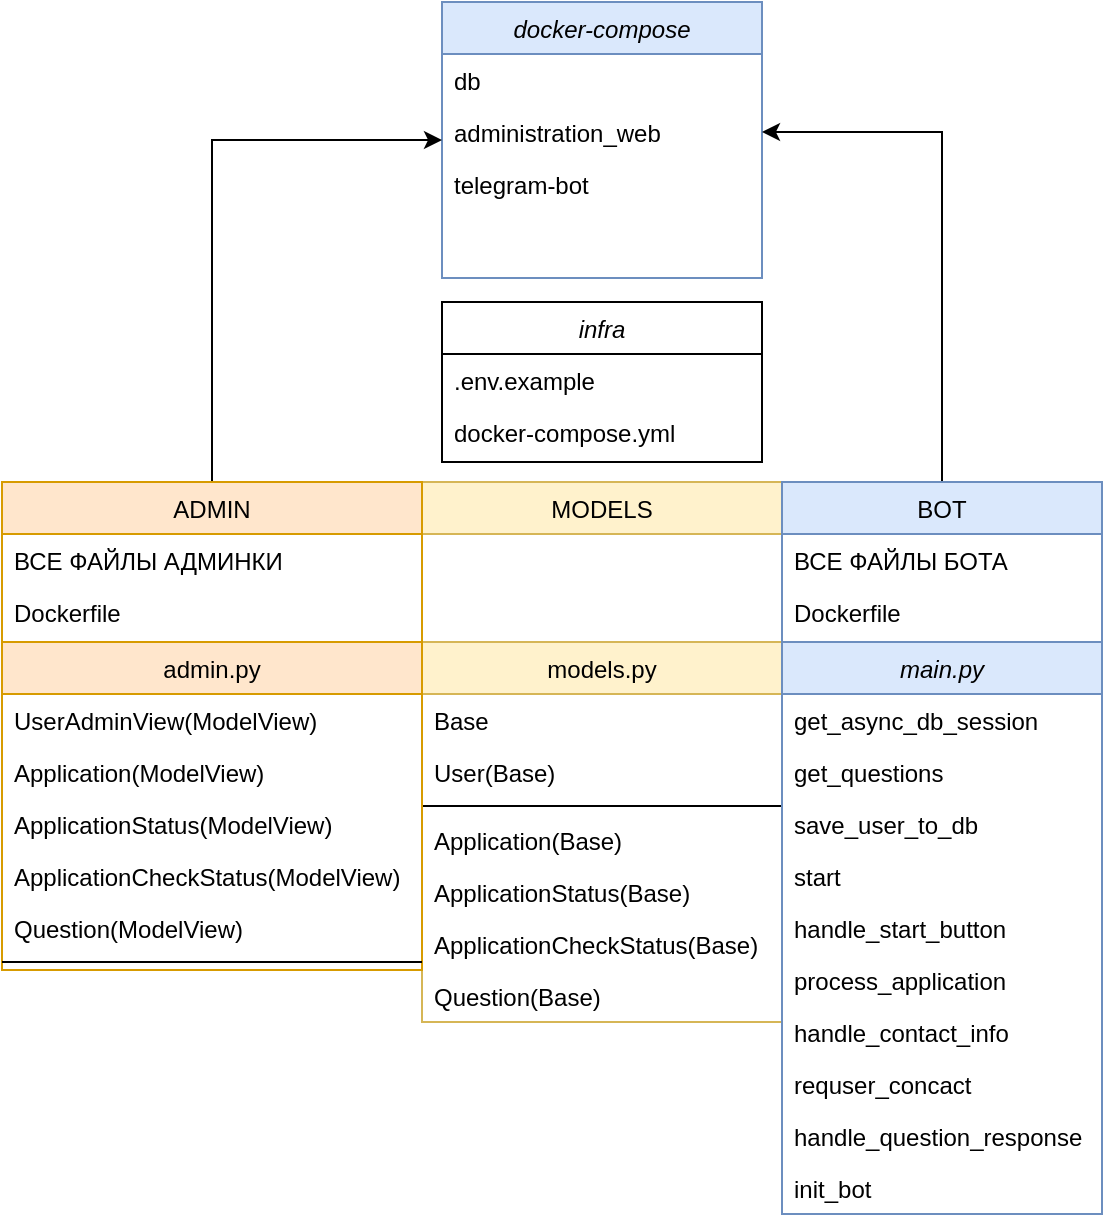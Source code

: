 <mxfile version="24.8.3">
  <diagram id="C5RBs43oDa-KdzZeNtuy" name="Page-1">
    <mxGraphModel dx="2261" dy="1936" grid="1" gridSize="10" guides="1" tooltips="1" connect="1" arrows="1" fold="1" page="1" pageScale="1" pageWidth="827" pageHeight="1169" math="0" shadow="0">
      <root>
        <mxCell id="WIyWlLk6GJQsqaUBKTNV-0" />
        <mxCell id="WIyWlLk6GJQsqaUBKTNV-1" parent="WIyWlLk6GJQsqaUBKTNV-0" />
        <object label="models.py" models.py="" id="zkfFHV4jXpPFQw0GAbJ--17">
          <mxCell style="swimlane;fontStyle=0;align=center;verticalAlign=top;childLayout=stackLayout;horizontal=1;startSize=26;horizontalStack=0;resizeParent=1;resizeLast=0;collapsible=1;marginBottom=0;rounded=0;shadow=0;strokeWidth=1;fillColor=#fff2cc;strokeColor=#d6b656;" parent="WIyWlLk6GJQsqaUBKTNV-1" vertex="1">
            <mxGeometry x="130" width="180" height="190" as="geometry">
              <mxRectangle x="550" y="140" width="160" height="26" as="alternateBounds" />
            </mxGeometry>
          </mxCell>
        </object>
        <mxCell id="zkfFHV4jXpPFQw0GAbJ--18" value="Base" style="text;align=left;verticalAlign=top;spacingLeft=4;spacingRight=4;overflow=hidden;rotatable=0;points=[[0,0.5],[1,0.5]];portConstraint=eastwest;" parent="zkfFHV4jXpPFQw0GAbJ--17" vertex="1">
          <mxGeometry y="26" width="180" height="26" as="geometry" />
        </mxCell>
        <mxCell id="zkfFHV4jXpPFQw0GAbJ--19" value="User(Base)" style="text;align=left;verticalAlign=top;spacingLeft=4;spacingRight=4;overflow=hidden;rotatable=0;points=[[0,0.5],[1,0.5]];portConstraint=eastwest;rounded=0;shadow=0;html=0;" parent="zkfFHV4jXpPFQw0GAbJ--17" vertex="1">
          <mxGeometry y="52" width="180" height="26" as="geometry" />
        </mxCell>
        <mxCell id="zkfFHV4jXpPFQw0GAbJ--23" value="" style="line;html=1;strokeWidth=1;align=left;verticalAlign=middle;spacingTop=-1;spacingLeft=3;spacingRight=3;rotatable=0;labelPosition=right;points=[];portConstraint=eastwest;" parent="zkfFHV4jXpPFQw0GAbJ--17" vertex="1">
          <mxGeometry y="78" width="180" height="8" as="geometry" />
        </mxCell>
        <mxCell id="zkfFHV4jXpPFQw0GAbJ--20" value="Application(Base)" style="text;align=left;verticalAlign=top;spacingLeft=4;spacingRight=4;overflow=hidden;rotatable=0;points=[[0,0.5],[1,0.5]];portConstraint=eastwest;rounded=0;shadow=0;html=0;" parent="zkfFHV4jXpPFQw0GAbJ--17" vertex="1">
          <mxGeometry y="86" width="180" height="26" as="geometry" />
        </mxCell>
        <mxCell id="zkfFHV4jXpPFQw0GAbJ--21" value="ApplicationStatus(Base)" style="text;align=left;verticalAlign=top;spacingLeft=4;spacingRight=4;overflow=hidden;rotatable=0;points=[[0,0.5],[1,0.5]];portConstraint=eastwest;rounded=0;shadow=0;html=0;" parent="zkfFHV4jXpPFQw0GAbJ--17" vertex="1">
          <mxGeometry y="112" width="180" height="26" as="geometry" />
        </mxCell>
        <mxCell id="zkfFHV4jXpPFQw0GAbJ--22" value="ApplicationCheckStatus(Base)" style="text;align=left;verticalAlign=top;spacingLeft=4;spacingRight=4;overflow=hidden;rotatable=0;points=[[0,0.5],[1,0.5]];portConstraint=eastwest;rounded=0;shadow=0;html=0;" parent="zkfFHV4jXpPFQw0GAbJ--17" vertex="1">
          <mxGeometry y="138" width="180" height="26" as="geometry" />
        </mxCell>
        <mxCell id="zkfFHV4jXpPFQw0GAbJ--24" value="Question(Base)" style="text;align=left;verticalAlign=top;spacingLeft=4;spacingRight=4;overflow=hidden;rotatable=0;points=[[0,0.5],[1,0.5]];portConstraint=eastwest;" parent="zkfFHV4jXpPFQw0GAbJ--17" vertex="1">
          <mxGeometry y="164" width="180" height="26" as="geometry" />
        </mxCell>
        <object label="admin.py" models.py="" id="CAvU_40SLHTt-p6IWMHd-3">
          <mxCell style="swimlane;fontStyle=0;align=center;verticalAlign=top;childLayout=stackLayout;horizontal=1;startSize=26;horizontalStack=0;resizeParent=1;resizeLast=0;collapsible=1;marginBottom=0;rounded=0;shadow=0;strokeWidth=1;fillColor=#ffe6cc;strokeColor=#d79b00;" parent="WIyWlLk6GJQsqaUBKTNV-1" vertex="1">
            <mxGeometry x="-80" width="210" height="164" as="geometry">
              <mxRectangle x="550" y="140" width="160" height="26" as="alternateBounds" />
            </mxGeometry>
          </mxCell>
        </object>
        <mxCell id="CAvU_40SLHTt-p6IWMHd-4" value="UserAdminView(ModelView)" style="text;align=left;verticalAlign=top;spacingLeft=4;spacingRight=4;overflow=hidden;rotatable=0;points=[[0,0.5],[1,0.5]];portConstraint=eastwest;" parent="CAvU_40SLHTt-p6IWMHd-3" vertex="1">
          <mxGeometry y="26" width="210" height="26" as="geometry" />
        </mxCell>
        <mxCell id="CAvU_40SLHTt-p6IWMHd-9" value="Application(ModelView)" style="text;align=left;verticalAlign=top;spacingLeft=4;spacingRight=4;overflow=hidden;rotatable=0;points=[[0,0.5],[1,0.5]];portConstraint=eastwest;" parent="CAvU_40SLHTt-p6IWMHd-3" vertex="1">
          <mxGeometry y="52" width="210" height="26" as="geometry" />
        </mxCell>
        <mxCell id="CAvU_40SLHTt-p6IWMHd-13" value="ApplicationStatus(ModelView)" style="text;align=left;verticalAlign=top;spacingLeft=4;spacingRight=4;overflow=hidden;rotatable=0;points=[[0,0.5],[1,0.5]];portConstraint=eastwest;rounded=0;shadow=0;html=0;" parent="CAvU_40SLHTt-p6IWMHd-3" vertex="1">
          <mxGeometry y="78" width="210" height="26" as="geometry" />
        </mxCell>
        <mxCell id="CAvU_40SLHTt-p6IWMHd-14" value="ApplicationCheckStatus(ModelView)" style="text;align=left;verticalAlign=top;spacingLeft=4;spacingRight=4;overflow=hidden;rotatable=0;points=[[0,0.5],[1,0.5]];portConstraint=eastwest;rounded=0;shadow=0;html=0;" parent="CAvU_40SLHTt-p6IWMHd-3" vertex="1">
          <mxGeometry y="104" width="210" height="26" as="geometry" />
        </mxCell>
        <mxCell id="CAvU_40SLHTt-p6IWMHd-15" value="Question(ModelView)" style="text;align=left;verticalAlign=top;spacingLeft=4;spacingRight=4;overflow=hidden;rotatable=0;points=[[0,0.5],[1,0.5]];portConstraint=eastwest;" parent="CAvU_40SLHTt-p6IWMHd-3" vertex="1">
          <mxGeometry y="130" width="210" height="26" as="geometry" />
        </mxCell>
        <mxCell id="CAvU_40SLHTt-p6IWMHd-10" value="" style="line;html=1;strokeWidth=1;align=left;verticalAlign=middle;spacingTop=-1;spacingLeft=3;spacingRight=3;rotatable=0;labelPosition=right;points=[];portConstraint=eastwest;" parent="CAvU_40SLHTt-p6IWMHd-3" vertex="1">
          <mxGeometry y="156" width="210" height="8" as="geometry" />
        </mxCell>
        <mxCell id="CAvU_40SLHTt-p6IWMHd-17" value="main.py" style="swimlane;fontStyle=2;align=center;verticalAlign=top;childLayout=stackLayout;horizontal=1;startSize=26;horizontalStack=0;resizeParent=1;resizeLast=0;collapsible=1;marginBottom=0;rounded=0;shadow=0;strokeWidth=1;fillColor=#dae8fc;strokeColor=#6c8ebf;" parent="WIyWlLk6GJQsqaUBKTNV-1" vertex="1">
          <mxGeometry x="310" width="160" height="286" as="geometry">
            <mxRectangle x="230" y="140" width="160" height="26" as="alternateBounds" />
          </mxGeometry>
        </mxCell>
        <mxCell id="CAvU_40SLHTt-p6IWMHd-24" value="get_async_db_session" style="text;align=left;verticalAlign=top;spacingLeft=4;spacingRight=4;overflow=hidden;rotatable=0;points=[[0,0.5],[1,0.5]];portConstraint=eastwest;" parent="CAvU_40SLHTt-p6IWMHd-17" vertex="1">
          <mxGeometry y="26" width="160" height="26" as="geometry" />
        </mxCell>
        <mxCell id="z-95PJJAZoojqxEaZamN-11" value="get_questions" style="text;align=left;verticalAlign=top;spacingLeft=4;spacingRight=4;overflow=hidden;rotatable=0;points=[[0,0.5],[1,0.5]];portConstraint=eastwest;" parent="CAvU_40SLHTt-p6IWMHd-17" vertex="1">
          <mxGeometry y="52" width="160" height="26" as="geometry" />
        </mxCell>
        <mxCell id="z-95PJJAZoojqxEaZamN-12" value="save_user_to_db" style="text;align=left;verticalAlign=top;spacingLeft=4;spacingRight=4;overflow=hidden;rotatable=0;points=[[0,0.5],[1,0.5]];portConstraint=eastwest;" parent="CAvU_40SLHTt-p6IWMHd-17" vertex="1">
          <mxGeometry y="78" width="160" height="26" as="geometry" />
        </mxCell>
        <mxCell id="z-95PJJAZoojqxEaZamN-13" value="start" style="text;align=left;verticalAlign=top;spacingLeft=4;spacingRight=4;overflow=hidden;rotatable=0;points=[[0,0.5],[1,0.5]];portConstraint=eastwest;" parent="CAvU_40SLHTt-p6IWMHd-17" vertex="1">
          <mxGeometry y="104" width="160" height="26" as="geometry" />
        </mxCell>
        <mxCell id="z-95PJJAZoojqxEaZamN-14" value="handle_start_button" style="text;align=left;verticalAlign=top;spacingLeft=4;spacingRight=4;overflow=hidden;rotatable=0;points=[[0,0.5],[1,0.5]];portConstraint=eastwest;" parent="CAvU_40SLHTt-p6IWMHd-17" vertex="1">
          <mxGeometry y="130" width="160" height="26" as="geometry" />
        </mxCell>
        <mxCell id="z-95PJJAZoojqxEaZamN-15" value="process_application" style="text;align=left;verticalAlign=top;spacingLeft=4;spacingRight=4;overflow=hidden;rotatable=0;points=[[0,0.5],[1,0.5]];portConstraint=eastwest;" parent="CAvU_40SLHTt-p6IWMHd-17" vertex="1">
          <mxGeometry y="156" width="160" height="26" as="geometry" />
        </mxCell>
        <mxCell id="z-95PJJAZoojqxEaZamN-16" value="handle_contact_info" style="text;align=left;verticalAlign=top;spacingLeft=4;spacingRight=4;overflow=hidden;rotatable=0;points=[[0,0.5],[1,0.5]];portConstraint=eastwest;" parent="CAvU_40SLHTt-p6IWMHd-17" vertex="1">
          <mxGeometry y="182" width="160" height="26" as="geometry" />
        </mxCell>
        <mxCell id="z-95PJJAZoojqxEaZamN-17" value="requser_concact" style="text;align=left;verticalAlign=top;spacingLeft=4;spacingRight=4;overflow=hidden;rotatable=0;points=[[0,0.5],[1,0.5]];portConstraint=eastwest;" parent="CAvU_40SLHTt-p6IWMHd-17" vertex="1">
          <mxGeometry y="208" width="160" height="26" as="geometry" />
        </mxCell>
        <mxCell id="z-95PJJAZoojqxEaZamN-18" value="handle_question_response" style="text;align=left;verticalAlign=top;spacingLeft=4;spacingRight=4;overflow=hidden;rotatable=0;points=[[0,0.5],[1,0.5]];portConstraint=eastwest;" parent="CAvU_40SLHTt-p6IWMHd-17" vertex="1">
          <mxGeometry y="234" width="160" height="26" as="geometry" />
        </mxCell>
        <mxCell id="z-95PJJAZoojqxEaZamN-19" value="init_bot" style="text;align=left;verticalAlign=top;spacingLeft=4;spacingRight=4;overflow=hidden;rotatable=0;points=[[0,0.5],[1,0.5]];portConstraint=eastwest;" parent="CAvU_40SLHTt-p6IWMHd-17" vertex="1">
          <mxGeometry y="260" width="160" height="26" as="geometry" />
        </mxCell>
        <mxCell id="CAvU_40SLHTt-p6IWMHd-25" value="infra" style="swimlane;fontStyle=2;align=center;verticalAlign=top;childLayout=stackLayout;horizontal=1;startSize=26;horizontalStack=0;resizeParent=1;resizeLast=0;collapsible=1;marginBottom=0;rounded=0;shadow=0;strokeWidth=1;" parent="WIyWlLk6GJQsqaUBKTNV-1" vertex="1">
          <mxGeometry x="140" y="-170" width="160" height="80" as="geometry">
            <mxRectangle x="230" y="140" width="160" height="26" as="alternateBounds" />
          </mxGeometry>
        </mxCell>
        <mxCell id="CAvU_40SLHTt-p6IWMHd-26" value=".env.example" style="text;align=left;verticalAlign=top;spacingLeft=4;spacingRight=4;overflow=hidden;rotatable=0;points=[[0,0.5],[1,0.5]];portConstraint=eastwest;" parent="CAvU_40SLHTt-p6IWMHd-25" vertex="1">
          <mxGeometry y="26" width="160" height="26" as="geometry" />
        </mxCell>
        <mxCell id="CAvU_40SLHTt-p6IWMHd-27" value="docker-compose.yml" style="text;align=left;verticalAlign=top;spacingLeft=4;spacingRight=4;overflow=hidden;rotatable=0;points=[[0,0.5],[1,0.5]];portConstraint=eastwest;" parent="CAvU_40SLHTt-p6IWMHd-25" vertex="1">
          <mxGeometry y="52" width="160" height="26" as="geometry" />
        </mxCell>
        <mxCell id="z-95PJJAZoojqxEaZamN-0" value="docker-compose" style="swimlane;fontStyle=2;align=center;verticalAlign=top;childLayout=stackLayout;horizontal=1;startSize=26;horizontalStack=0;resizeParent=1;resizeLast=0;collapsible=1;marginBottom=0;rounded=0;shadow=0;strokeWidth=1;fillColor=#dae8fc;strokeColor=#6c8ebf;" parent="WIyWlLk6GJQsqaUBKTNV-1" vertex="1">
          <mxGeometry x="140" y="-320" width="160" height="138" as="geometry">
            <mxRectangle x="230" y="140" width="160" height="26" as="alternateBounds" />
          </mxGeometry>
        </mxCell>
        <mxCell id="z-95PJJAZoojqxEaZamN-1" value="db" style="text;align=left;verticalAlign=top;spacingLeft=4;spacingRight=4;overflow=hidden;rotatable=0;points=[[0,0.5],[1,0.5]];portConstraint=eastwest;" parent="z-95PJJAZoojqxEaZamN-0" vertex="1">
          <mxGeometry y="26" width="160" height="26" as="geometry" />
        </mxCell>
        <mxCell id="z-95PJJAZoojqxEaZamN-2" value="administration_web" style="text;align=left;verticalAlign=top;spacingLeft=4;spacingRight=4;overflow=hidden;rotatable=0;points=[[0,0.5],[1,0.5]];portConstraint=eastwest;" parent="z-95PJJAZoojqxEaZamN-0" vertex="1">
          <mxGeometry y="52" width="160" height="26" as="geometry" />
        </mxCell>
        <mxCell id="z-95PJJAZoojqxEaZamN-3" value="telegram-bot" style="text;align=left;verticalAlign=top;spacingLeft=4;spacingRight=4;overflow=hidden;rotatable=0;points=[[0,0.5],[1,0.5]];portConstraint=eastwest;" parent="z-95PJJAZoojqxEaZamN-0" vertex="1">
          <mxGeometry y="78" width="160" height="26" as="geometry" />
        </mxCell>
        <object label="MODELS" models.py="" id="B64S4Pj46e-Hf1Z9Uk0C-3">
          <mxCell style="swimlane;fontStyle=0;align=center;verticalAlign=top;childLayout=stackLayout;horizontal=1;startSize=26;horizontalStack=0;resizeParent=1;resizeLast=0;collapsible=1;marginBottom=0;rounded=0;shadow=0;strokeWidth=1;fillColor=#fff2cc;strokeColor=#d6b656;" vertex="1" parent="WIyWlLk6GJQsqaUBKTNV-1">
            <mxGeometry x="130" y="-80" width="180" height="80" as="geometry">
              <mxRectangle x="550" y="140" width="160" height="26" as="alternateBounds" />
            </mxGeometry>
          </mxCell>
        </object>
        <mxCell id="B64S4Pj46e-Hf1Z9Uk0C-21" style="edgeStyle=orthogonalEdgeStyle;rounded=0;orthogonalLoop=1;jettySize=auto;html=1;exitX=0.5;exitY=0;exitDx=0;exitDy=0;entryX=1;entryY=0.5;entryDx=0;entryDy=0;" edge="1" parent="WIyWlLk6GJQsqaUBKTNV-1" source="B64S4Pj46e-Hf1Z9Uk0C-13" target="z-95PJJAZoojqxEaZamN-2">
          <mxGeometry relative="1" as="geometry" />
        </mxCell>
        <object label="BOT" models.py="" id="B64S4Pj46e-Hf1Z9Uk0C-13">
          <mxCell style="swimlane;fontStyle=0;align=center;verticalAlign=top;childLayout=stackLayout;horizontal=1;startSize=26;horizontalStack=0;resizeParent=1;resizeLast=0;collapsible=1;marginBottom=0;rounded=0;shadow=0;strokeWidth=1;fillColor=#dae8fc;strokeColor=#6c8ebf;" vertex="1" parent="WIyWlLk6GJQsqaUBKTNV-1">
            <mxGeometry x="310" y="-80" width="160" height="80" as="geometry">
              <mxRectangle x="550" y="140" width="160" height="26" as="alternateBounds" />
            </mxGeometry>
          </mxCell>
        </object>
        <mxCell id="B64S4Pj46e-Hf1Z9Uk0C-14" value="ВСЕ ФАЙЛЫ БОТА" style="text;align=left;verticalAlign=top;spacingLeft=4;spacingRight=4;overflow=hidden;rotatable=0;points=[[0,0.5],[1,0.5]];portConstraint=eastwest;" vertex="1" parent="B64S4Pj46e-Hf1Z9Uk0C-13">
          <mxGeometry y="26" width="160" height="26" as="geometry" />
        </mxCell>
        <mxCell id="CAvU_40SLHTt-p6IWMHd-28" value="Dockerfile" style="text;align=left;verticalAlign=top;spacingLeft=4;spacingRight=4;overflow=hidden;rotatable=0;points=[[0,0.5],[1,0.5]];portConstraint=eastwest;" parent="B64S4Pj46e-Hf1Z9Uk0C-13" vertex="1">
          <mxGeometry y="52" width="160" height="26" as="geometry" />
        </mxCell>
        <mxCell id="B64S4Pj46e-Hf1Z9Uk0C-20" style="edgeStyle=orthogonalEdgeStyle;rounded=0;orthogonalLoop=1;jettySize=auto;html=1;exitX=0.5;exitY=0;exitDx=0;exitDy=0;entryX=0;entryY=0.5;entryDx=0;entryDy=0;" edge="1" parent="WIyWlLk6GJQsqaUBKTNV-1" source="B64S4Pj46e-Hf1Z9Uk0C-16" target="z-95PJJAZoojqxEaZamN-0">
          <mxGeometry relative="1" as="geometry" />
        </mxCell>
        <object label="ADMIN" models.py="" id="B64S4Pj46e-Hf1Z9Uk0C-16">
          <mxCell style="swimlane;fontStyle=0;align=center;verticalAlign=top;childLayout=stackLayout;horizontal=1;startSize=26;horizontalStack=0;resizeParent=1;resizeLast=0;collapsible=1;marginBottom=0;rounded=0;shadow=0;strokeWidth=1;fillColor=#ffe6cc;strokeColor=#d79b00;" vertex="1" parent="WIyWlLk6GJQsqaUBKTNV-1">
            <mxGeometry x="-80" y="-80" width="210" height="80" as="geometry">
              <mxRectangle x="550" y="140" width="160" height="26" as="alternateBounds" />
            </mxGeometry>
          </mxCell>
        </object>
        <mxCell id="B64S4Pj46e-Hf1Z9Uk0C-17" value="ВСЕ ФАЙЛЫ АДМИНКИ" style="text;align=left;verticalAlign=top;spacingLeft=4;spacingRight=4;overflow=hidden;rotatable=0;points=[[0,0.5],[1,0.5]];portConstraint=eastwest;" vertex="1" parent="B64S4Pj46e-Hf1Z9Uk0C-16">
          <mxGeometry y="26" width="210" height="26" as="geometry" />
        </mxCell>
        <mxCell id="B64S4Pj46e-Hf1Z9Uk0C-19" value="Dockerfile" style="text;align=left;verticalAlign=top;spacingLeft=4;spacingRight=4;overflow=hidden;rotatable=0;points=[[0,0.5],[1,0.5]];portConstraint=eastwest;" vertex="1" parent="B64S4Pj46e-Hf1Z9Uk0C-16">
          <mxGeometry y="52" width="210" height="26" as="geometry" />
        </mxCell>
      </root>
    </mxGraphModel>
  </diagram>
</mxfile>
